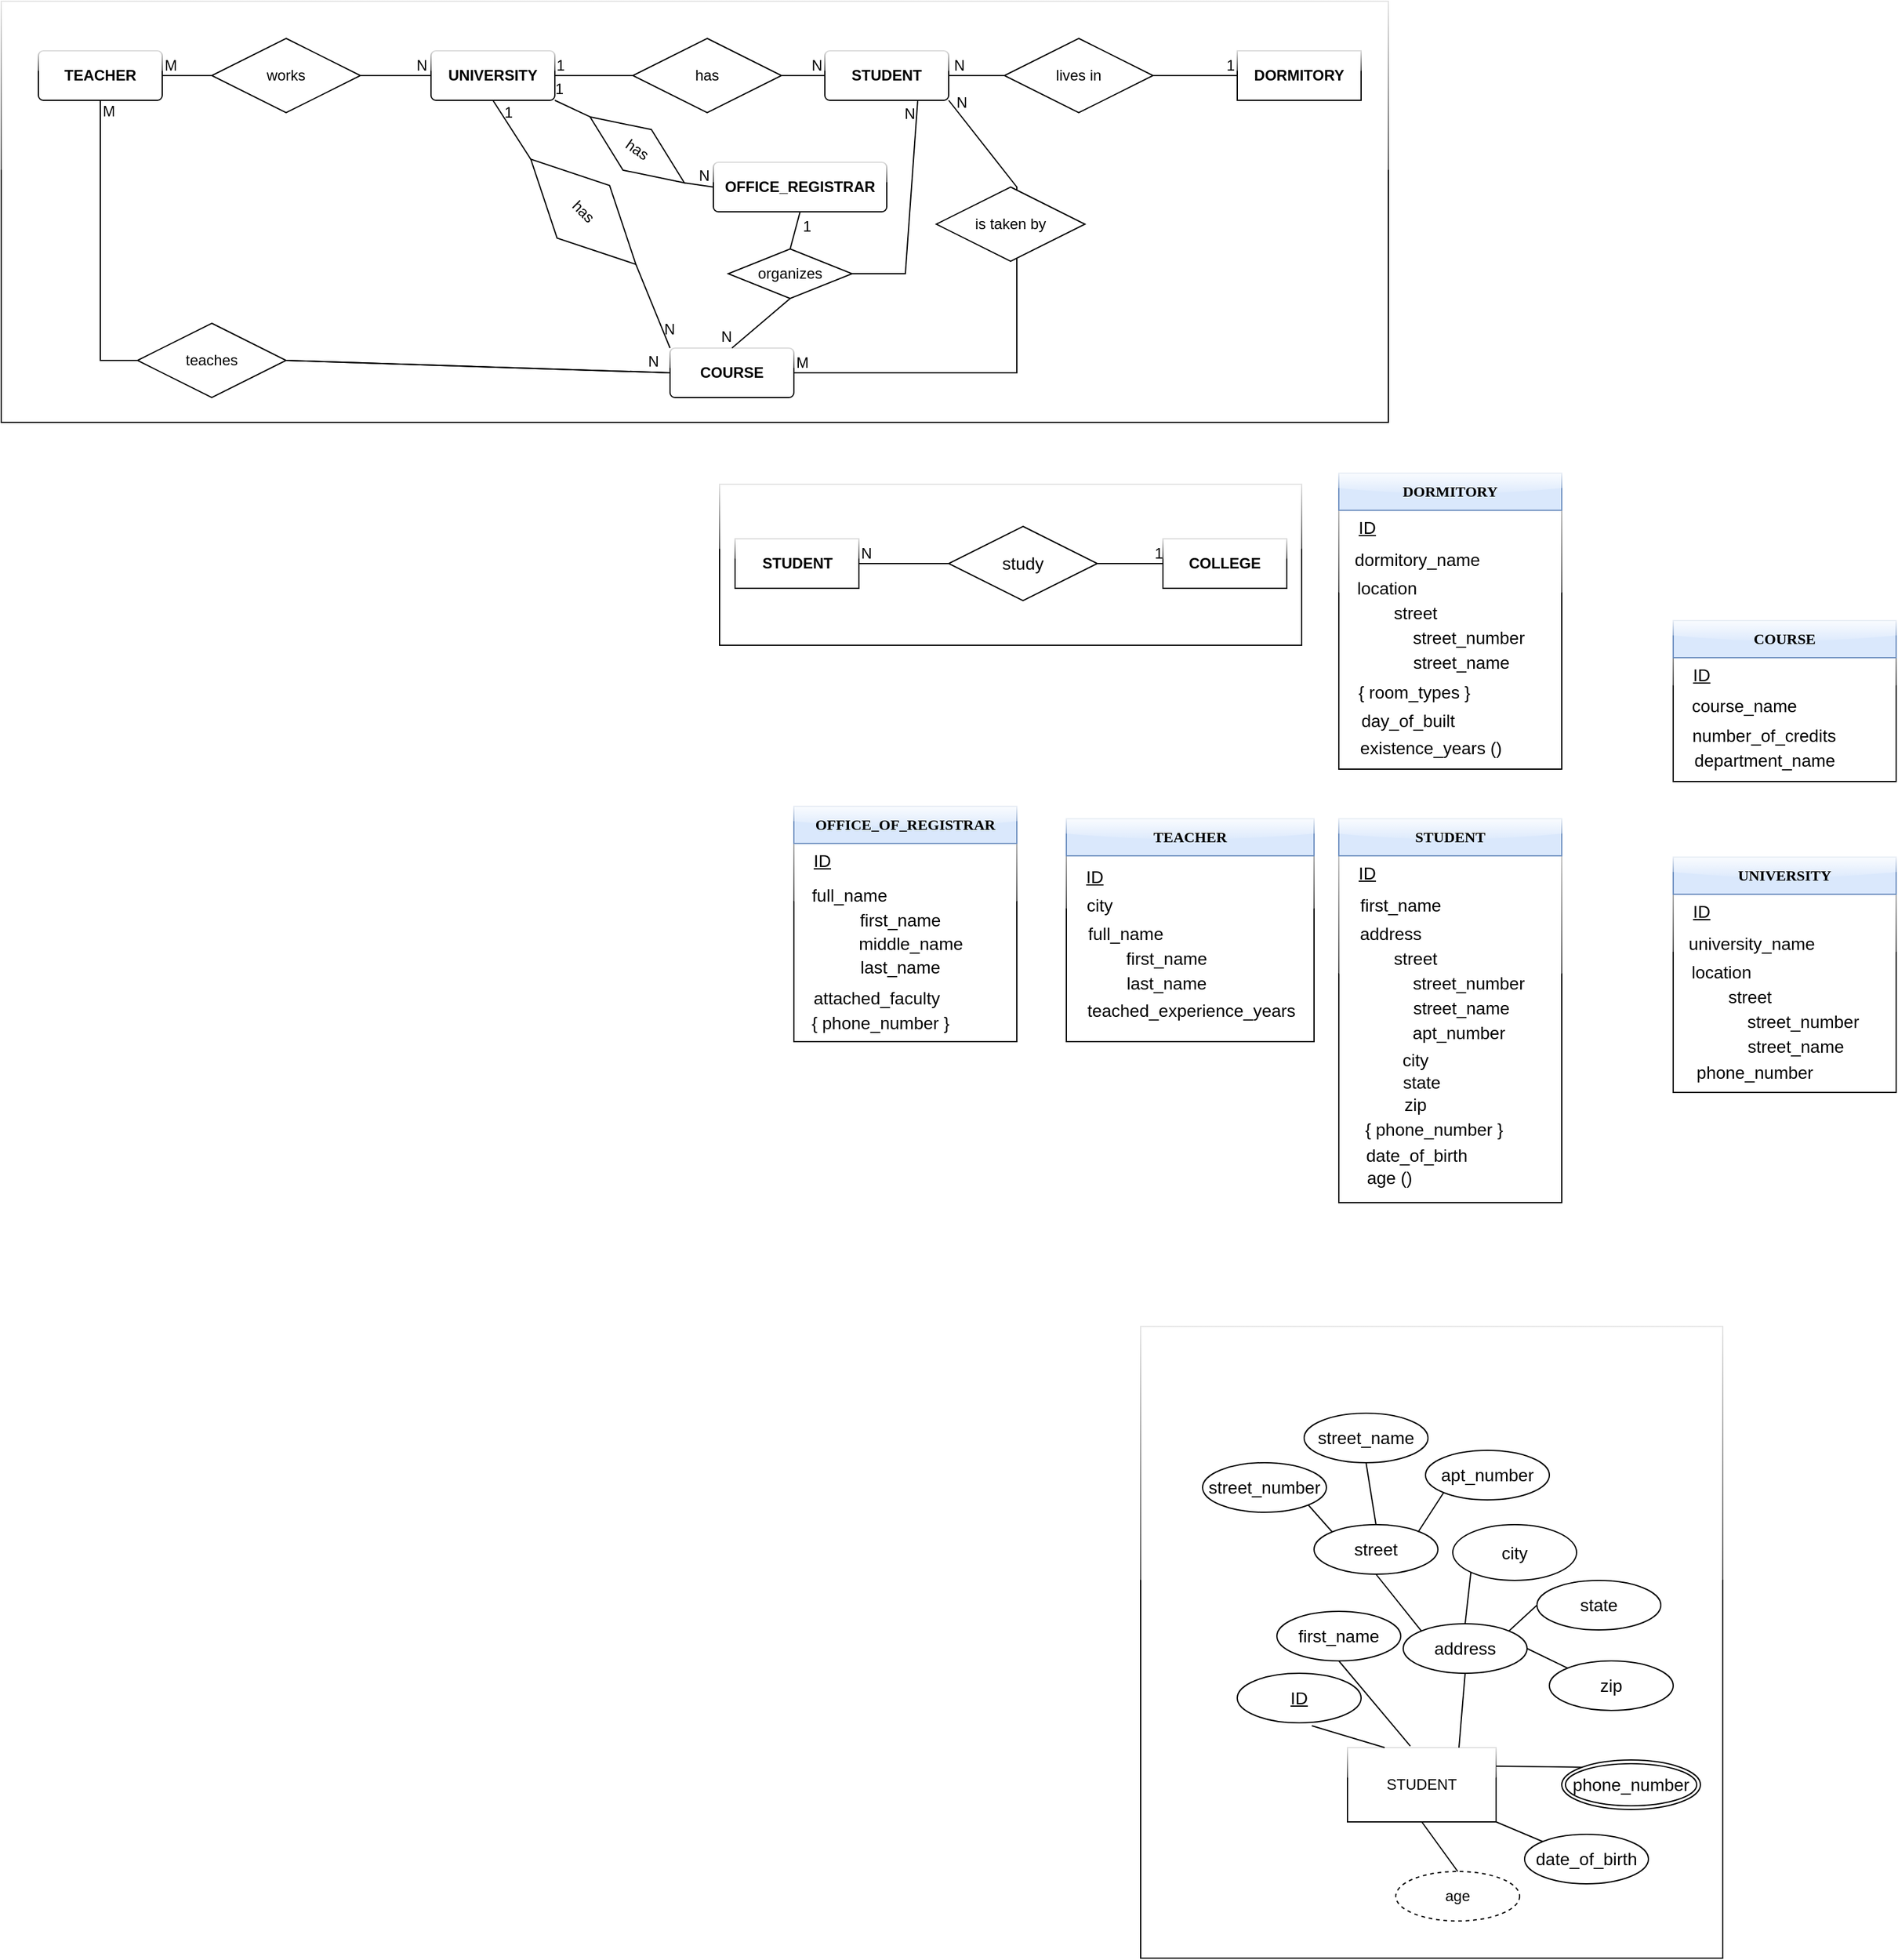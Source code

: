 <mxfile version="15.3.3" type="device"><diagram id="vBbENLyoZq_2QVay0RuI" name="Page-1"><mxGraphModel dx="2013" dy="1748" grid="1" gridSize="10" guides="1" tooltips="1" connect="1" arrows="1" fold="1" page="1" pageScale="1" pageWidth="827" pageHeight="1169" math="0" shadow="0"><root><mxCell id="0"/><mxCell id="1" parent="0"/><mxCell id="LZJ6Rp8G-TRyKnfEfaep-58" value="" style="rounded=0;whiteSpace=wrap;html=1;glass=1;hachureGap=4;pointerEvents=0;" vertex="1" parent="1"><mxGeometry x="160" y="630" width="470" height="510" as="geometry"/></mxCell><mxCell id="LZJ6Rp8G-TRyKnfEfaep-9" value="" style="rounded=0;whiteSpace=wrap;html=1;glass=1;hachureGap=4;pointerEvents=0;" vertex="1" parent="1"><mxGeometry x="320" y="220" width="180" height="310" as="geometry"/></mxCell><mxCell id="LZJ6Rp8G-TRyKnfEfaep-10" value="&lt;b&gt;&lt;font face=&quot;Times New Roman&quot;&gt;STUDENT&lt;/font&gt;&lt;/b&gt;" style="rounded=0;whiteSpace=wrap;html=1;glass=1;hachureGap=4;pointerEvents=0;fillColor=#dae8fc;strokeColor=#6c8ebf;" vertex="1" parent="1"><mxGeometry x="320" y="220" width="180" height="30" as="geometry"/></mxCell><mxCell id="LZJ6Rp8G-TRyKnfEfaep-11" value="&lt;u&gt;&lt;font style=&quot;font-size: 14px&quot;&gt;ID&lt;/font&gt;&lt;/u&gt;" style="text;html=1;strokeColor=none;fillColor=none;align=center;verticalAlign=middle;whiteSpace=wrap;rounded=0;glass=1;hachureGap=4;pointerEvents=0;" vertex="1" parent="1"><mxGeometry x="323" y="254" width="40" height="20" as="geometry"/></mxCell><mxCell id="LZJ6Rp8G-TRyKnfEfaep-13" value="&lt;font style=&quot;font-size: 14px&quot;&gt;first_name&lt;/font&gt;" style="text;html=1;strokeColor=none;fillColor=none;align=center;verticalAlign=middle;whiteSpace=wrap;rounded=0;glass=1;hachureGap=4;pointerEvents=0;" vertex="1" parent="1"><mxGeometry x="340" y="280" width="60" height="20" as="geometry"/></mxCell><mxCell id="LZJ6Rp8G-TRyKnfEfaep-15" value="&lt;font style=&quot;font-size: 14px&quot;&gt;address&lt;/font&gt;" style="text;html=1;strokeColor=none;fillColor=none;align=center;verticalAlign=middle;whiteSpace=wrap;rounded=0;glass=1;hachureGap=4;pointerEvents=0;" vertex="1" parent="1"><mxGeometry x="332" y="303" width="60" height="20" as="geometry"/></mxCell><mxCell id="LZJ6Rp8G-TRyKnfEfaep-16" value="&lt;font style=&quot;font-size: 14px&quot;&gt;street&lt;/font&gt;" style="text;html=1;strokeColor=none;fillColor=none;align=center;verticalAlign=middle;whiteSpace=wrap;rounded=0;glass=1;hachureGap=4;pointerEvents=0;" vertex="1" parent="1"><mxGeometry x="352" y="323" width="60" height="20" as="geometry"/></mxCell><mxCell id="LZJ6Rp8G-TRyKnfEfaep-17" value="&lt;font style=&quot;font-size: 14px&quot;&gt;street_number&lt;/font&gt;" style="text;html=1;strokeColor=none;fillColor=none;align=center;verticalAlign=middle;whiteSpace=wrap;rounded=0;glass=1;hachureGap=4;pointerEvents=0;" vertex="1" parent="1"><mxGeometry x="372" y="343" width="106" height="20" as="geometry"/></mxCell><mxCell id="LZJ6Rp8G-TRyKnfEfaep-18" value="&lt;font style=&quot;font-size: 14px&quot;&gt;street_name&lt;/font&gt;" style="text;html=1;strokeColor=none;fillColor=none;align=center;verticalAlign=middle;whiteSpace=wrap;rounded=0;glass=1;hachureGap=4;pointerEvents=0;" vertex="1" parent="1"><mxGeometry x="366" y="363" width="106" height="20" as="geometry"/></mxCell><mxCell id="LZJ6Rp8G-TRyKnfEfaep-19" value="&lt;font style=&quot;font-size: 14px&quot;&gt;apt_number&lt;/font&gt;" style="text;html=1;strokeColor=none;fillColor=none;align=center;verticalAlign=middle;whiteSpace=wrap;rounded=0;glass=1;hachureGap=4;pointerEvents=0;" vertex="1" parent="1"><mxGeometry x="364" y="383" width="106" height="20" as="geometry"/></mxCell><mxCell id="LZJ6Rp8G-TRyKnfEfaep-21" value="&lt;font style=&quot;font-size: 14px&quot;&gt;city&lt;/font&gt;" style="text;html=1;strokeColor=none;fillColor=none;align=center;verticalAlign=middle;whiteSpace=wrap;rounded=0;glass=1;hachureGap=4;pointerEvents=0;" vertex="1" parent="1"><mxGeometry x="352" y="405" width="60" height="20" as="geometry"/></mxCell><mxCell id="LZJ6Rp8G-TRyKnfEfaep-22" value="&lt;font style=&quot;font-size: 14px&quot;&gt;state&lt;/font&gt;" style="text;html=1;strokeColor=none;fillColor=none;align=center;verticalAlign=middle;whiteSpace=wrap;rounded=0;glass=1;hachureGap=4;pointerEvents=0;" vertex="1" parent="1"><mxGeometry x="357" y="423" width="60" height="20" as="geometry"/></mxCell><mxCell id="LZJ6Rp8G-TRyKnfEfaep-24" value="&lt;font style=&quot;font-size: 14px&quot;&gt;zip&lt;/font&gt;" style="text;html=1;strokeColor=none;fillColor=none;align=center;verticalAlign=middle;whiteSpace=wrap;rounded=0;glass=1;hachureGap=4;pointerEvents=0;" vertex="1" parent="1"><mxGeometry x="352" y="441" width="60" height="20" as="geometry"/></mxCell><mxCell id="LZJ6Rp8G-TRyKnfEfaep-25" value="&lt;font style=&quot;font-size: 14px&quot;&gt;{ phone_number }&lt;/font&gt;" style="text;html=1;strokeColor=none;fillColor=none;align=center;verticalAlign=middle;whiteSpace=wrap;rounded=0;glass=1;hachureGap=4;pointerEvents=0;" vertex="1" parent="1"><mxGeometry x="338" y="461" width="118" height="20" as="geometry"/></mxCell><mxCell id="LZJ6Rp8G-TRyKnfEfaep-26" value="&lt;font style=&quot;font-size: 14px&quot;&gt;date_of_birth&lt;/font&gt;" style="text;html=1;strokeColor=none;fillColor=none;align=center;verticalAlign=middle;whiteSpace=wrap;rounded=0;glass=1;hachureGap=4;pointerEvents=0;" vertex="1" parent="1"><mxGeometry x="324" y="482" width="118" height="20" as="geometry"/></mxCell><mxCell id="LZJ6Rp8G-TRyKnfEfaep-27" value="&lt;font style=&quot;font-size: 14px&quot;&gt;age ()&lt;/font&gt;" style="text;html=1;strokeColor=none;fillColor=none;align=center;verticalAlign=middle;whiteSpace=wrap;rounded=0;glass=1;hachureGap=4;pointerEvents=0;" vertex="1" parent="1"><mxGeometry x="332" y="500" width="58" height="20" as="geometry"/></mxCell><mxCell id="LZJ6Rp8G-TRyKnfEfaep-28" value="STUDENT" style="rounded=0;whiteSpace=wrap;html=1;glass=1;hachureGap=4;pointerEvents=0;" vertex="1" parent="1"><mxGeometry x="327" y="970" width="120" height="60" as="geometry"/></mxCell><mxCell id="LZJ6Rp8G-TRyKnfEfaep-29" value="&lt;font style=&quot;font-size: 14px&quot;&gt;phone_number&lt;/font&gt;" style="ellipse;shape=doubleEllipse;margin=3;whiteSpace=wrap;html=1;align=center;hachureGap=4;pointerEvents=0;glass=1;" vertex="1" parent="1"><mxGeometry x="500" y="980" width="112" height="40" as="geometry"/></mxCell><mxCell id="LZJ6Rp8G-TRyKnfEfaep-30" value="&lt;font style=&quot;font-size: 14px&quot;&gt;&lt;u&gt;ID&lt;/u&gt;&lt;/font&gt;" style="ellipse;whiteSpace=wrap;html=1;align=center;hachureGap=4;pointerEvents=0;glass=1;" vertex="1" parent="1"><mxGeometry x="238" y="910" width="100" height="40" as="geometry"/></mxCell><mxCell id="LZJ6Rp8G-TRyKnfEfaep-31" value="&lt;font style=&quot;font-size: 14px&quot;&gt;street&lt;/font&gt;" style="ellipse;whiteSpace=wrap;html=1;align=center;hachureGap=4;pointerEvents=0;glass=1;" vertex="1" parent="1"><mxGeometry x="300" y="790" width="100" height="40" as="geometry"/></mxCell><mxCell id="LZJ6Rp8G-TRyKnfEfaep-32" value="&lt;font style=&quot;font-size: 14px&quot;&gt;address&lt;/font&gt;" style="ellipse;whiteSpace=wrap;html=1;align=center;hachureGap=4;pointerEvents=0;glass=1;" vertex="1" parent="1"><mxGeometry x="372" y="870" width="100" height="40" as="geometry"/></mxCell><mxCell id="LZJ6Rp8G-TRyKnfEfaep-33" value="&lt;font style=&quot;font-size: 14px&quot;&gt;city&lt;/font&gt;" style="ellipse;whiteSpace=wrap;html=1;align=center;hachureGap=4;pointerEvents=0;glass=1;" vertex="1" parent="1"><mxGeometry x="412" y="790" width="100" height="45" as="geometry"/></mxCell><mxCell id="LZJ6Rp8G-TRyKnfEfaep-34" value="&lt;font style=&quot;font-size: 14px&quot;&gt;state&lt;/font&gt;" style="ellipse;whiteSpace=wrap;html=1;align=center;hachureGap=4;pointerEvents=0;glass=1;" vertex="1" parent="1"><mxGeometry x="480" y="835" width="100" height="40" as="geometry"/></mxCell><mxCell id="LZJ6Rp8G-TRyKnfEfaep-35" value="&lt;font style=&quot;font-size: 14px&quot;&gt;zip&lt;/font&gt;" style="ellipse;whiteSpace=wrap;html=1;align=center;hachureGap=4;pointerEvents=0;glass=1;" vertex="1" parent="1"><mxGeometry x="490" y="900" width="100" height="40" as="geometry"/></mxCell><mxCell id="LZJ6Rp8G-TRyKnfEfaep-36" value="&lt;font style=&quot;font-size: 14px&quot;&gt;first_name&lt;/font&gt;" style="ellipse;whiteSpace=wrap;html=1;align=center;hachureGap=4;pointerEvents=0;glass=1;" vertex="1" parent="1"><mxGeometry x="270" y="860" width="100" height="40" as="geometry"/></mxCell><mxCell id="LZJ6Rp8G-TRyKnfEfaep-37" value="&lt;font style=&quot;font-size: 14px&quot;&gt;street_number&lt;/font&gt;" style="ellipse;whiteSpace=wrap;html=1;align=center;hachureGap=4;pointerEvents=0;glass=1;" vertex="1" parent="1"><mxGeometry x="210" y="740" width="100" height="40" as="geometry"/></mxCell><mxCell id="LZJ6Rp8G-TRyKnfEfaep-38" value="&lt;font style=&quot;font-size: 14px&quot;&gt;apt_number&lt;/font&gt;" style="ellipse;whiteSpace=wrap;html=1;align=center;hachureGap=4;pointerEvents=0;glass=1;" vertex="1" parent="1"><mxGeometry x="390" y="730" width="100" height="40" as="geometry"/></mxCell><mxCell id="LZJ6Rp8G-TRyKnfEfaep-39" value="&lt;font style=&quot;font-size: 14px&quot;&gt;street_name&lt;/font&gt;" style="ellipse;whiteSpace=wrap;html=1;align=center;hachureGap=4;pointerEvents=0;glass=1;" vertex="1" parent="1"><mxGeometry x="292" y="700" width="100" height="40" as="geometry"/></mxCell><mxCell id="LZJ6Rp8G-TRyKnfEfaep-40" value="age" style="ellipse;whiteSpace=wrap;html=1;align=center;dashed=1;hachureGap=4;pointerEvents=0;glass=1;" vertex="1" parent="1"><mxGeometry x="366" y="1070" width="100" height="40" as="geometry"/></mxCell><mxCell id="LZJ6Rp8G-TRyKnfEfaep-41" value="&lt;font style=&quot;font-size: 14px&quot;&gt;date_of_birth&lt;/font&gt;" style="ellipse;whiteSpace=wrap;html=1;align=center;hachureGap=4;pointerEvents=0;glass=1;" vertex="1" parent="1"><mxGeometry x="470" y="1040" width="100" height="40" as="geometry"/></mxCell><mxCell id="LZJ6Rp8G-TRyKnfEfaep-44" value="" style="endArrow=none;html=1;rounded=0;startSize=14;endSize=14;sourcePerimeterSpacing=8;targetPerimeterSpacing=8;exitX=0.423;exitY=-0.02;exitDx=0;exitDy=0;exitPerimeter=0;entryX=0.5;entryY=1;entryDx=0;entryDy=0;" edge="1" parent="1" source="LZJ6Rp8G-TRyKnfEfaep-28" target="LZJ6Rp8G-TRyKnfEfaep-36"><mxGeometry relative="1" as="geometry"><mxPoint x="350" y="800" as="sourcePoint"/><mxPoint x="360" y="920" as="targetPoint"/></mxGeometry></mxCell><mxCell id="LZJ6Rp8G-TRyKnfEfaep-45" value="" style="endArrow=none;html=1;rounded=0;startSize=14;endSize=14;sourcePerimeterSpacing=8;targetPerimeterSpacing=8;exitX=0.602;exitY=1.06;exitDx=0;exitDy=0;exitPerimeter=0;entryX=0.25;entryY=0;entryDx=0;entryDy=0;" edge="1" parent="1" source="LZJ6Rp8G-TRyKnfEfaep-30" target="LZJ6Rp8G-TRyKnfEfaep-28"><mxGeometry relative="1" as="geometry"><mxPoint x="327" y="920" as="sourcePoint"/><mxPoint x="487" y="920" as="targetPoint"/></mxGeometry></mxCell><mxCell id="LZJ6Rp8G-TRyKnfEfaep-46" value="" style="endArrow=none;html=1;rounded=0;startSize=14;endSize=14;sourcePerimeterSpacing=8;targetPerimeterSpacing=8;exitX=0.75;exitY=0;exitDx=0;exitDy=0;entryX=0.5;entryY=1;entryDx=0;entryDy=0;" edge="1" parent="1" source="LZJ6Rp8G-TRyKnfEfaep-28" target="LZJ6Rp8G-TRyKnfEfaep-32"><mxGeometry relative="1" as="geometry"><mxPoint x="387.76" y="978.8" as="sourcePoint"/><mxPoint x="435" y="910" as="targetPoint"/></mxGeometry></mxCell><mxCell id="LZJ6Rp8G-TRyKnfEfaep-47" value="" style="endArrow=none;html=1;rounded=0;startSize=14;endSize=14;sourcePerimeterSpacing=8;targetPerimeterSpacing=8;exitX=0;exitY=0;exitDx=0;exitDy=0;entryX=0.5;entryY=1;entryDx=0;entryDy=0;" edge="1" parent="1" source="LZJ6Rp8G-TRyKnfEfaep-32" target="LZJ6Rp8G-TRyKnfEfaep-31"><mxGeometry relative="1" as="geometry"><mxPoint x="427" y="980" as="sourcePoint"/><mxPoint x="432" y="920" as="targetPoint"/></mxGeometry></mxCell><mxCell id="LZJ6Rp8G-TRyKnfEfaep-48" value="" style="endArrow=none;html=1;rounded=0;startSize=14;endSize=14;sourcePerimeterSpacing=8;targetPerimeterSpacing=8;exitX=0.5;exitY=0;exitDx=0;exitDy=0;entryX=0;entryY=1;entryDx=0;entryDy=0;" edge="1" parent="1" source="LZJ6Rp8G-TRyKnfEfaep-32" target="LZJ6Rp8G-TRyKnfEfaep-33"><mxGeometry relative="1" as="geometry"><mxPoint x="396.645" y="885.858" as="sourcePoint"/><mxPoint x="360" y="840" as="targetPoint"/></mxGeometry></mxCell><mxCell id="LZJ6Rp8G-TRyKnfEfaep-49" value="" style="endArrow=none;html=1;rounded=0;startSize=14;endSize=14;sourcePerimeterSpacing=8;targetPerimeterSpacing=8;exitX=1;exitY=0;exitDx=0;exitDy=0;entryX=0;entryY=0.5;entryDx=0;entryDy=0;" edge="1" parent="1" source="LZJ6Rp8G-TRyKnfEfaep-32" target="LZJ6Rp8G-TRyKnfEfaep-34"><mxGeometry relative="1" as="geometry"><mxPoint x="406.645" y="895.858" as="sourcePoint"/><mxPoint x="370" y="850" as="targetPoint"/></mxGeometry></mxCell><mxCell id="LZJ6Rp8G-TRyKnfEfaep-50" value="" style="endArrow=none;html=1;rounded=0;startSize=14;endSize=14;sourcePerimeterSpacing=8;targetPerimeterSpacing=8;exitX=0;exitY=0;exitDx=0;exitDy=0;entryX=1;entryY=0.5;entryDx=0;entryDy=0;" edge="1" parent="1" source="LZJ6Rp8G-TRyKnfEfaep-35" target="LZJ6Rp8G-TRyKnfEfaep-32"><mxGeometry relative="1" as="geometry"><mxPoint x="416.645" y="905.858" as="sourcePoint"/><mxPoint x="380" y="860" as="targetPoint"/></mxGeometry></mxCell><mxCell id="LZJ6Rp8G-TRyKnfEfaep-51" value="" style="endArrow=none;html=1;rounded=0;startSize=14;endSize=14;sourcePerimeterSpacing=8;targetPerimeterSpacing=8;entryX=0;entryY=1;entryDx=0;entryDy=0;" edge="1" parent="1" target="LZJ6Rp8G-TRyKnfEfaep-38"><mxGeometry relative="1" as="geometry"><mxPoint x="384" y="796" as="sourcePoint"/><mxPoint x="390" y="870" as="targetPoint"/></mxGeometry></mxCell><mxCell id="LZJ6Rp8G-TRyKnfEfaep-52" value="" style="endArrow=none;html=1;rounded=0;startSize=14;endSize=14;sourcePerimeterSpacing=8;targetPerimeterSpacing=8;exitX=0.5;exitY=0;exitDx=0;exitDy=0;entryX=0.5;entryY=1;entryDx=0;entryDy=0;" edge="1" parent="1" source="LZJ6Rp8G-TRyKnfEfaep-31" target="LZJ6Rp8G-TRyKnfEfaep-39"><mxGeometry relative="1" as="geometry"><mxPoint x="436.645" y="925.858" as="sourcePoint"/><mxPoint x="400" y="880" as="targetPoint"/></mxGeometry></mxCell><mxCell id="LZJ6Rp8G-TRyKnfEfaep-53" value="" style="endArrow=none;html=1;rounded=0;startSize=14;endSize=14;sourcePerimeterSpacing=8;targetPerimeterSpacing=8;exitX=0;exitY=0;exitDx=0;exitDy=0;entryX=1;entryY=1;entryDx=0;entryDy=0;" edge="1" parent="1" source="LZJ6Rp8G-TRyKnfEfaep-31" target="LZJ6Rp8G-TRyKnfEfaep-37"><mxGeometry relative="1" as="geometry"><mxPoint x="446.645" y="935.858" as="sourcePoint"/><mxPoint x="410" y="890" as="targetPoint"/></mxGeometry></mxCell><mxCell id="LZJ6Rp8G-TRyKnfEfaep-54" value="" style="endArrow=none;html=1;rounded=0;startSize=14;endSize=14;sourcePerimeterSpacing=8;targetPerimeterSpacing=8;exitX=0.5;exitY=0;exitDx=0;exitDy=0;entryX=0.5;entryY=1;entryDx=0;entryDy=0;" edge="1" parent="1" source="LZJ6Rp8G-TRyKnfEfaep-40" target="LZJ6Rp8G-TRyKnfEfaep-28"><mxGeometry relative="1" as="geometry"><mxPoint x="456.645" y="945.858" as="sourcePoint"/><mxPoint x="420" y="900" as="targetPoint"/></mxGeometry></mxCell><mxCell id="LZJ6Rp8G-TRyKnfEfaep-55" value="" style="endArrow=none;html=1;rounded=0;startSize=14;endSize=14;sourcePerimeterSpacing=8;targetPerimeterSpacing=8;exitX=0;exitY=0;exitDx=0;exitDy=0;entryX=1;entryY=1;entryDx=0;entryDy=0;" edge="1" parent="1" source="LZJ6Rp8G-TRyKnfEfaep-41" target="LZJ6Rp8G-TRyKnfEfaep-28"><mxGeometry relative="1" as="geometry"><mxPoint x="466.645" y="955.858" as="sourcePoint"/><mxPoint x="430" y="910" as="targetPoint"/></mxGeometry></mxCell><mxCell id="LZJ6Rp8G-TRyKnfEfaep-56" value="" style="endArrow=none;html=1;rounded=0;startSize=14;endSize=14;sourcePerimeterSpacing=8;targetPerimeterSpacing=8;exitX=0;exitY=0;exitDx=0;exitDy=0;entryX=1;entryY=0.25;entryDx=0;entryDy=0;" edge="1" parent="1" source="LZJ6Rp8G-TRyKnfEfaep-29" target="LZJ6Rp8G-TRyKnfEfaep-28"><mxGeometry relative="1" as="geometry"><mxPoint x="476.645" y="965.858" as="sourcePoint"/><mxPoint x="440" y="920" as="targetPoint"/></mxGeometry></mxCell><mxCell id="LZJ6Rp8G-TRyKnfEfaep-60" value="&lt;b&gt;&lt;font face=&quot;Times New Roman&quot;&gt;UNIVERSITY&lt;/font&gt;&lt;/b&gt;" style="rounded=0;whiteSpace=wrap;html=1;glass=1;hachureGap=4;pointerEvents=0;fillColor=#dae8fc;strokeColor=#6c8ebf;" vertex="1" parent="1"><mxGeometry x="590" y="251" width="180" height="30" as="geometry"/></mxCell><mxCell id="LZJ6Rp8G-TRyKnfEfaep-61" value="&lt;u&gt;&lt;font style=&quot;font-size: 14px&quot;&gt;ID&lt;/font&gt;&lt;/u&gt;" style="text;html=1;strokeColor=none;fillColor=none;align=center;verticalAlign=middle;whiteSpace=wrap;rounded=0;glass=1;hachureGap=4;pointerEvents=0;" vertex="1" parent="1"><mxGeometry x="593" y="285" width="40" height="20" as="geometry"/></mxCell><mxCell id="LZJ6Rp8G-TRyKnfEfaep-62" value="&lt;font style=&quot;font-size: 14px&quot;&gt;university_name&lt;/font&gt;" style="text;html=1;strokeColor=none;fillColor=none;align=center;verticalAlign=middle;whiteSpace=wrap;rounded=0;glass=1;hachureGap=4;pointerEvents=0;" vertex="1" parent="1"><mxGeometry x="600" y="311" width="107" height="20" as="geometry"/></mxCell><mxCell id="LZJ6Rp8G-TRyKnfEfaep-63" value="&lt;font style=&quot;font-size: 14px&quot;&gt;location&lt;/font&gt;" style="text;html=1;strokeColor=none;fillColor=none;align=center;verticalAlign=middle;whiteSpace=wrap;rounded=0;glass=1;hachureGap=4;pointerEvents=0;" vertex="1" parent="1"><mxGeometry x="599" y="334" width="60" height="20" as="geometry"/></mxCell><mxCell id="LZJ6Rp8G-TRyKnfEfaep-64" value="&lt;font style=&quot;font-size: 14px&quot;&gt;street&lt;/font&gt;" style="text;html=1;strokeColor=none;fillColor=none;align=center;verticalAlign=middle;whiteSpace=wrap;rounded=0;glass=1;hachureGap=4;pointerEvents=0;" vertex="1" parent="1"><mxGeometry x="622" y="354" width="60" height="20" as="geometry"/></mxCell><mxCell id="LZJ6Rp8G-TRyKnfEfaep-65" value="&lt;font style=&quot;font-size: 14px&quot;&gt;street_number&lt;/font&gt;" style="text;html=1;strokeColor=none;fillColor=none;align=center;verticalAlign=middle;whiteSpace=wrap;rounded=0;glass=1;hachureGap=4;pointerEvents=0;" vertex="1" parent="1"><mxGeometry x="642" y="374" width="106" height="20" as="geometry"/></mxCell><mxCell id="LZJ6Rp8G-TRyKnfEfaep-66" value="&lt;font style=&quot;font-size: 14px&quot;&gt;street_name&lt;/font&gt;" style="text;html=1;strokeColor=none;fillColor=none;align=center;verticalAlign=middle;whiteSpace=wrap;rounded=0;glass=1;hachureGap=4;pointerEvents=0;" vertex="1" parent="1"><mxGeometry x="636" y="394" width="106" height="20" as="geometry"/></mxCell><mxCell id="LZJ6Rp8G-TRyKnfEfaep-67" value="&lt;font style=&quot;font-size: 14px&quot;&gt;apt_number&lt;/font&gt;" style="text;html=1;strokeColor=none;fillColor=none;align=center;verticalAlign=middle;whiteSpace=wrap;rounded=0;glass=1;hachureGap=4;pointerEvents=0;" vertex="1" parent="1"><mxGeometry x="634" y="414" width="106" height="20" as="geometry"/></mxCell><mxCell id="LZJ6Rp8G-TRyKnfEfaep-75" value="" style="rounded=0;whiteSpace=wrap;html=1;glass=1;hachureGap=4;pointerEvents=0;" vertex="1" parent="1"><mxGeometry x="590" y="60" width="180" height="130" as="geometry"/></mxCell><mxCell id="LZJ6Rp8G-TRyKnfEfaep-76" value="&lt;font face=&quot;Times New Roman&quot;&gt;&lt;b&gt;COURSE&lt;/b&gt;&lt;/font&gt;" style="rounded=0;whiteSpace=wrap;html=1;glass=1;hachureGap=4;pointerEvents=0;fillColor=#dae8fc;strokeColor=#6c8ebf;" vertex="1" parent="1"><mxGeometry x="590" y="60" width="180" height="30" as="geometry"/></mxCell><mxCell id="LZJ6Rp8G-TRyKnfEfaep-77" value="&lt;u&gt;&lt;font style=&quot;font-size: 14px&quot;&gt;ID&lt;/font&gt;&lt;/u&gt;" style="text;html=1;strokeColor=none;fillColor=none;align=center;verticalAlign=middle;whiteSpace=wrap;rounded=0;glass=1;hachureGap=4;pointerEvents=0;" vertex="1" parent="1"><mxGeometry x="593" y="94" width="40" height="20" as="geometry"/></mxCell><mxCell id="LZJ6Rp8G-TRyKnfEfaep-78" value="&lt;font style=&quot;font-size: 14px&quot;&gt;course_name&lt;/font&gt;" style="text;html=1;strokeColor=none;fillColor=none;align=center;verticalAlign=middle;whiteSpace=wrap;rounded=0;glass=1;hachureGap=4;pointerEvents=0;" vertex="1" parent="1"><mxGeometry x="594" y="119" width="107" height="20" as="geometry"/></mxCell><mxCell id="LZJ6Rp8G-TRyKnfEfaep-79" value="&lt;font style=&quot;font-size: 14px&quot;&gt;number_of_credits&lt;/font&gt;" style="text;html=1;strokeColor=none;fillColor=none;align=center;verticalAlign=middle;whiteSpace=wrap;rounded=0;glass=1;hachureGap=4;pointerEvents=0;" vertex="1" parent="1"><mxGeometry x="593" y="143" width="141" height="20" as="geometry"/></mxCell><mxCell id="LZJ6Rp8G-TRyKnfEfaep-80" value="&lt;font style=&quot;font-size: 14px&quot;&gt;department_name&lt;/font&gt;" style="text;html=1;strokeColor=none;fillColor=none;align=center;verticalAlign=middle;whiteSpace=wrap;rounded=0;glass=1;hachureGap=4;pointerEvents=0;" vertex="1" parent="1"><mxGeometry x="604.5" y="163" width="118" height="20" as="geometry"/></mxCell><mxCell id="LZJ6Rp8G-TRyKnfEfaep-85" value="" style="rounded=0;whiteSpace=wrap;html=1;glass=1;hachureGap=4;pointerEvents=0;" vertex="1" parent="1"><mxGeometry x="590" y="251" width="180" height="190" as="geometry"/></mxCell><mxCell id="LZJ6Rp8G-TRyKnfEfaep-86" value="&lt;b&gt;&lt;font face=&quot;Times New Roman&quot;&gt;UNIVERSITY&lt;/font&gt;&lt;/b&gt;" style="rounded=0;whiteSpace=wrap;html=1;glass=1;hachureGap=4;pointerEvents=0;fillColor=#dae8fc;strokeColor=#6c8ebf;" vertex="1" parent="1"><mxGeometry x="590" y="251" width="180" height="30" as="geometry"/></mxCell><mxCell id="LZJ6Rp8G-TRyKnfEfaep-87" value="&lt;u&gt;&lt;font style=&quot;font-size: 14px&quot;&gt;ID&lt;/font&gt;&lt;/u&gt;" style="text;html=1;strokeColor=none;fillColor=none;align=center;verticalAlign=middle;whiteSpace=wrap;rounded=0;glass=1;hachureGap=4;pointerEvents=0;" vertex="1" parent="1"><mxGeometry x="593" y="285" width="40" height="20" as="geometry"/></mxCell><mxCell id="LZJ6Rp8G-TRyKnfEfaep-88" value="&lt;font style=&quot;font-size: 14px&quot;&gt;university_name&lt;/font&gt;" style="text;html=1;strokeColor=none;fillColor=none;align=center;verticalAlign=middle;whiteSpace=wrap;rounded=0;glass=1;hachureGap=4;pointerEvents=0;" vertex="1" parent="1"><mxGeometry x="600" y="311" width="107" height="20" as="geometry"/></mxCell><mxCell id="LZJ6Rp8G-TRyKnfEfaep-89" value="&lt;font style=&quot;font-size: 14px&quot;&gt;location&lt;/font&gt;" style="text;html=1;strokeColor=none;fillColor=none;align=center;verticalAlign=middle;whiteSpace=wrap;rounded=0;glass=1;hachureGap=4;pointerEvents=0;" vertex="1" parent="1"><mxGeometry x="599" y="334" width="60" height="20" as="geometry"/></mxCell><mxCell id="LZJ6Rp8G-TRyKnfEfaep-90" value="&lt;font style=&quot;font-size: 14px&quot;&gt;street&lt;/font&gt;" style="text;html=1;strokeColor=none;fillColor=none;align=center;verticalAlign=middle;whiteSpace=wrap;rounded=0;glass=1;hachureGap=4;pointerEvents=0;" vertex="1" parent="1"><mxGeometry x="622" y="354" width="60" height="20" as="geometry"/></mxCell><mxCell id="LZJ6Rp8G-TRyKnfEfaep-91" value="&lt;font style=&quot;font-size: 14px&quot;&gt;street_number&lt;/font&gt;" style="text;html=1;strokeColor=none;fillColor=none;align=center;verticalAlign=middle;whiteSpace=wrap;rounded=0;glass=1;hachureGap=4;pointerEvents=0;" vertex="1" parent="1"><mxGeometry x="642" y="374" width="106" height="20" as="geometry"/></mxCell><mxCell id="LZJ6Rp8G-TRyKnfEfaep-92" value="&lt;font style=&quot;font-size: 14px&quot;&gt;street_name&lt;/font&gt;" style="text;html=1;strokeColor=none;fillColor=none;align=center;verticalAlign=middle;whiteSpace=wrap;rounded=0;glass=1;hachureGap=4;pointerEvents=0;" vertex="1" parent="1"><mxGeometry x="636" y="394" width="106" height="20" as="geometry"/></mxCell><mxCell id="LZJ6Rp8G-TRyKnfEfaep-94" value="&lt;font style=&quot;font-size: 14px&quot;&gt;phone_number&lt;/font&gt;" style="text;html=1;strokeColor=none;fillColor=none;align=center;verticalAlign=middle;whiteSpace=wrap;rounded=0;glass=1;hachureGap=4;pointerEvents=0;" vertex="1" parent="1"><mxGeometry x="597" y="415" width="118" height="20" as="geometry"/></mxCell><mxCell id="LZJ6Rp8G-TRyKnfEfaep-95" value="" style="rounded=0;whiteSpace=wrap;html=1;glass=1;hachureGap=4;pointerEvents=0;" vertex="1" parent="1"><mxGeometry x="320" y="-59" width="180" height="230" as="geometry"/></mxCell><mxCell id="LZJ6Rp8G-TRyKnfEfaep-96" value="&lt;b&gt;&lt;font face=&quot;Times New Roman&quot;&gt;UNIVERSITY&lt;/font&gt;&lt;/b&gt;" style="rounded=0;whiteSpace=wrap;html=1;glass=1;hachureGap=4;pointerEvents=0;fillColor=#dae8fc;strokeColor=#6c8ebf;" vertex="1" parent="1"><mxGeometry x="320" y="-59" width="180" height="30" as="geometry"/></mxCell><mxCell id="LZJ6Rp8G-TRyKnfEfaep-97" value="&lt;u&gt;&lt;font style=&quot;font-size: 14px&quot;&gt;ID&lt;/font&gt;&lt;/u&gt;" style="text;html=1;strokeColor=none;fillColor=none;align=center;verticalAlign=middle;whiteSpace=wrap;rounded=0;glass=1;hachureGap=4;pointerEvents=0;" vertex="1" parent="1"><mxGeometry x="323" y="-25" width="40" height="20" as="geometry"/></mxCell><mxCell id="LZJ6Rp8G-TRyKnfEfaep-98" value="&lt;font style=&quot;font-size: 14px&quot;&gt;university_name&lt;/font&gt;" style="text;html=1;strokeColor=none;fillColor=none;align=center;verticalAlign=middle;whiteSpace=wrap;rounded=0;glass=1;hachureGap=4;pointerEvents=0;" vertex="1" parent="1"><mxGeometry x="330" y="1" width="107" height="20" as="geometry"/></mxCell><mxCell id="LZJ6Rp8G-TRyKnfEfaep-99" value="&lt;font style=&quot;font-size: 14px&quot;&gt;location&lt;/font&gt;" style="text;html=1;strokeColor=none;fillColor=none;align=center;verticalAlign=middle;whiteSpace=wrap;rounded=0;glass=1;hachureGap=4;pointerEvents=0;" vertex="1" parent="1"><mxGeometry x="329" y="24" width="60" height="20" as="geometry"/></mxCell><mxCell id="LZJ6Rp8G-TRyKnfEfaep-100" value="&lt;font style=&quot;font-size: 14px&quot;&gt;street&lt;/font&gt;" style="text;html=1;strokeColor=none;fillColor=none;align=center;verticalAlign=middle;whiteSpace=wrap;rounded=0;glass=1;hachureGap=4;pointerEvents=0;" vertex="1" parent="1"><mxGeometry x="352" y="44" width="60" height="20" as="geometry"/></mxCell><mxCell id="LZJ6Rp8G-TRyKnfEfaep-101" value="&lt;font style=&quot;font-size: 14px&quot;&gt;street_number&lt;/font&gt;" style="text;html=1;strokeColor=none;fillColor=none;align=center;verticalAlign=middle;whiteSpace=wrap;rounded=0;glass=1;hachureGap=4;pointerEvents=0;" vertex="1" parent="1"><mxGeometry x="372" y="64" width="106" height="20" as="geometry"/></mxCell><mxCell id="LZJ6Rp8G-TRyKnfEfaep-102" value="&lt;font style=&quot;font-size: 14px&quot;&gt;street_name&lt;/font&gt;" style="text;html=1;strokeColor=none;fillColor=none;align=center;verticalAlign=middle;whiteSpace=wrap;rounded=0;glass=1;hachureGap=4;pointerEvents=0;" vertex="1" parent="1"><mxGeometry x="366" y="84" width="106" height="20" as="geometry"/></mxCell><mxCell id="LZJ6Rp8G-TRyKnfEfaep-103" value="&lt;font style=&quot;font-size: 14px&quot;&gt;apt_number&lt;/font&gt;" style="text;html=1;strokeColor=none;fillColor=none;align=center;verticalAlign=middle;whiteSpace=wrap;rounded=0;glass=1;hachureGap=4;pointerEvents=0;" vertex="1" parent="1"><mxGeometry x="364" y="104" width="106" height="20" as="geometry"/></mxCell><mxCell id="LZJ6Rp8G-TRyKnfEfaep-104" value="&lt;font style=&quot;font-size: 14px&quot;&gt;phone_number&lt;/font&gt;" style="text;html=1;strokeColor=none;fillColor=none;align=center;verticalAlign=middle;whiteSpace=wrap;rounded=0;glass=1;hachureGap=4;pointerEvents=0;" vertex="1" parent="1"><mxGeometry x="327" y="131" width="118" height="20" as="geometry"/></mxCell><mxCell id="LZJ6Rp8G-TRyKnfEfaep-105" value="" style="rounded=0;whiteSpace=wrap;html=1;glass=1;hachureGap=4;pointerEvents=0;" vertex="1" parent="1"><mxGeometry x="320" y="-59" width="180" height="239" as="geometry"/></mxCell><mxCell id="LZJ6Rp8G-TRyKnfEfaep-106" value="&lt;b&gt;&lt;font face=&quot;Times New Roman&quot;&gt;DORMITORY&lt;/font&gt;&lt;/b&gt;" style="rounded=0;whiteSpace=wrap;html=1;glass=1;hachureGap=4;pointerEvents=0;fillColor=#dae8fc;strokeColor=#6c8ebf;" vertex="1" parent="1"><mxGeometry x="320" y="-59" width="180" height="30" as="geometry"/></mxCell><mxCell id="LZJ6Rp8G-TRyKnfEfaep-107" value="&lt;u&gt;&lt;font style=&quot;font-size: 14px&quot;&gt;ID&lt;/font&gt;&lt;/u&gt;" style="text;html=1;strokeColor=none;fillColor=none;align=center;verticalAlign=middle;whiteSpace=wrap;rounded=0;glass=1;hachureGap=4;pointerEvents=0;" vertex="1" parent="1"><mxGeometry x="323" y="-25" width="40" height="20" as="geometry"/></mxCell><mxCell id="LZJ6Rp8G-TRyKnfEfaep-108" value="&lt;font style=&quot;font-size: 14px&quot;&gt;dormitory_name&lt;/font&gt;" style="text;html=1;strokeColor=none;fillColor=none;align=center;verticalAlign=middle;whiteSpace=wrap;rounded=0;glass=1;hachureGap=4;pointerEvents=0;" vertex="1" parent="1"><mxGeometry x="330" y="1" width="107" height="20" as="geometry"/></mxCell><mxCell id="LZJ6Rp8G-TRyKnfEfaep-109" value="&lt;font style=&quot;font-size: 14px&quot;&gt;location&lt;/font&gt;" style="text;html=1;strokeColor=none;fillColor=none;align=center;verticalAlign=middle;whiteSpace=wrap;rounded=0;glass=1;hachureGap=4;pointerEvents=0;" vertex="1" parent="1"><mxGeometry x="329" y="24" width="60" height="20" as="geometry"/></mxCell><mxCell id="LZJ6Rp8G-TRyKnfEfaep-110" value="&lt;font style=&quot;font-size: 14px&quot;&gt;street&lt;/font&gt;" style="text;html=1;strokeColor=none;fillColor=none;align=center;verticalAlign=middle;whiteSpace=wrap;rounded=0;glass=1;hachureGap=4;pointerEvents=0;" vertex="1" parent="1"><mxGeometry x="352" y="44" width="60" height="20" as="geometry"/></mxCell><mxCell id="LZJ6Rp8G-TRyKnfEfaep-111" value="&lt;font style=&quot;font-size: 14px&quot;&gt;street_number&lt;/font&gt;" style="text;html=1;strokeColor=none;fillColor=none;align=center;verticalAlign=middle;whiteSpace=wrap;rounded=0;glass=1;hachureGap=4;pointerEvents=0;" vertex="1" parent="1"><mxGeometry x="372" y="64" width="106" height="20" as="geometry"/></mxCell><mxCell id="LZJ6Rp8G-TRyKnfEfaep-112" value="&lt;font style=&quot;font-size: 14px&quot;&gt;street_name&lt;/font&gt;" style="text;html=1;strokeColor=none;fillColor=none;align=center;verticalAlign=middle;whiteSpace=wrap;rounded=0;glass=1;hachureGap=4;pointerEvents=0;" vertex="1" parent="1"><mxGeometry x="366" y="84" width="106" height="20" as="geometry"/></mxCell><mxCell id="LZJ6Rp8G-TRyKnfEfaep-114" value="&lt;font style=&quot;font-size: 14px&quot;&gt;{ room_types }&lt;/font&gt;" style="text;html=1;strokeColor=none;fillColor=none;align=center;verticalAlign=middle;whiteSpace=wrap;rounded=0;glass=1;hachureGap=4;pointerEvents=0;" vertex="1" parent="1"><mxGeometry x="322" y="108" width="118" height="20" as="geometry"/></mxCell><mxCell id="LZJ6Rp8G-TRyKnfEfaep-115" value="&lt;span style=&quot;font-size: 14px&quot;&gt;day_of_built&lt;br&gt;&lt;/span&gt;" style="text;html=1;strokeColor=none;fillColor=none;align=center;verticalAlign=middle;whiteSpace=wrap;rounded=0;glass=1;hachureGap=4;pointerEvents=0;" vertex="1" parent="1"><mxGeometry x="317" y="131" width="118" height="20" as="geometry"/></mxCell><mxCell id="LZJ6Rp8G-TRyKnfEfaep-116" value="&lt;span style=&quot;font-size: 14px&quot;&gt;existence_years ()&lt;br&gt;&lt;/span&gt;" style="text;html=1;strokeColor=none;fillColor=none;align=center;verticalAlign=middle;whiteSpace=wrap;rounded=0;glass=1;hachureGap=4;pointerEvents=0;" vertex="1" parent="1"><mxGeometry x="329" y="153" width="131" height="20" as="geometry"/></mxCell><mxCell id="LZJ6Rp8G-TRyKnfEfaep-117" value="" style="rounded=0;whiteSpace=wrap;html=1;glass=1;hachureGap=4;pointerEvents=0;" vertex="1" parent="1"><mxGeometry x="100" y="220" width="200" height="180" as="geometry"/></mxCell><mxCell id="LZJ6Rp8G-TRyKnfEfaep-118" value="&lt;b&gt;&lt;font face=&quot;Times New Roman&quot;&gt;TEACHER&lt;/font&gt;&lt;/b&gt;" style="rounded=0;whiteSpace=wrap;html=1;glass=1;hachureGap=4;pointerEvents=0;fillColor=#dae8fc;strokeColor=#6c8ebf;" vertex="1" parent="1"><mxGeometry x="100" y="220" width="200" height="30" as="geometry"/></mxCell><mxCell id="LZJ6Rp8G-TRyKnfEfaep-119" value="&lt;u&gt;&lt;font style=&quot;font-size: 14px&quot;&gt;ID&lt;/font&gt;&lt;/u&gt;" style="text;html=1;strokeColor=none;fillColor=none;align=center;verticalAlign=middle;whiteSpace=wrap;rounded=0;glass=1;hachureGap=4;pointerEvents=0;" vertex="1" parent="1"><mxGeometry x="103" y="260" width="40" height="14" as="geometry"/></mxCell><mxCell id="LZJ6Rp8G-TRyKnfEfaep-121" value="&lt;font style=&quot;font-size: 14px&quot;&gt;full_name&lt;/font&gt;" style="text;html=1;strokeColor=none;fillColor=none;align=center;verticalAlign=middle;whiteSpace=wrap;rounded=0;glass=1;hachureGap=4;pointerEvents=0;" vertex="1" parent="1"><mxGeometry x="118" y="303" width="60" height="20" as="geometry"/></mxCell><mxCell id="LZJ6Rp8G-TRyKnfEfaep-122" value="&lt;font style=&quot;font-size: 14px&quot;&gt;first_name&lt;/font&gt;" style="text;html=1;strokeColor=none;fillColor=none;align=center;verticalAlign=middle;whiteSpace=wrap;rounded=0;glass=1;hachureGap=4;pointerEvents=0;" vertex="1" parent="1"><mxGeometry x="151" y="323" width="60" height="20" as="geometry"/></mxCell><mxCell id="LZJ6Rp8G-TRyKnfEfaep-126" value="&lt;font style=&quot;font-size: 14px&quot;&gt;last_name&lt;/font&gt;" style="text;html=1;strokeColor=none;fillColor=none;align=center;verticalAlign=middle;whiteSpace=wrap;rounded=0;glass=1;hachureGap=4;pointerEvents=0;" vertex="1" parent="1"><mxGeometry x="151" y="343" width="60" height="20" as="geometry"/></mxCell><mxCell id="LZJ6Rp8G-TRyKnfEfaep-129" value="&lt;font style=&quot;font-size: 14px&quot;&gt;teached_experience_years&lt;/font&gt;" style="text;html=1;strokeColor=none;fillColor=none;align=center;verticalAlign=middle;whiteSpace=wrap;rounded=0;glass=1;hachureGap=4;pointerEvents=0;" vertex="1" parent="1"><mxGeometry x="120" y="365" width="162" height="20" as="geometry"/></mxCell><mxCell id="LZJ6Rp8G-TRyKnfEfaep-130" value="&lt;font style=&quot;font-size: 14px&quot;&gt;city&lt;/font&gt;" style="text;html=1;strokeColor=none;fillColor=none;align=center;verticalAlign=middle;whiteSpace=wrap;rounded=0;glass=1;hachureGap=4;pointerEvents=0;" vertex="1" parent="1"><mxGeometry x="68" y="280" width="118" height="20" as="geometry"/></mxCell><mxCell id="LZJ6Rp8G-TRyKnfEfaep-132" value="" style="rounded=0;whiteSpace=wrap;html=1;glass=1;hachureGap=4;pointerEvents=0;" vertex="1" parent="1"><mxGeometry x="-120" y="210" width="180" height="190" as="geometry"/></mxCell><mxCell id="LZJ6Rp8G-TRyKnfEfaep-133" value="&lt;b&gt;&lt;font face=&quot;Times New Roman&quot;&gt;OFFICE_OF_REGISTRAR&lt;/font&gt;&lt;/b&gt;" style="rounded=0;whiteSpace=wrap;html=1;glass=1;hachureGap=4;pointerEvents=0;fillColor=#dae8fc;strokeColor=#6c8ebf;" vertex="1" parent="1"><mxGeometry x="-120" y="210" width="180" height="30" as="geometry"/></mxCell><mxCell id="LZJ6Rp8G-TRyKnfEfaep-134" value="&lt;u&gt;&lt;font style=&quot;font-size: 14px&quot;&gt;ID&lt;/font&gt;&lt;/u&gt;" style="text;html=1;strokeColor=none;fillColor=none;align=center;verticalAlign=middle;whiteSpace=wrap;rounded=0;glass=1;hachureGap=4;pointerEvents=0;" vertex="1" parent="1"><mxGeometry x="-117" y="244" width="40" height="20" as="geometry"/></mxCell><mxCell id="LZJ6Rp8G-TRyKnfEfaep-136" value="&lt;font style=&quot;font-size: 14px&quot;&gt;full_name&lt;/font&gt;" style="text;html=1;strokeColor=none;fillColor=none;align=center;verticalAlign=middle;whiteSpace=wrap;rounded=0;glass=1;hachureGap=4;pointerEvents=0;" vertex="1" parent="1"><mxGeometry x="-105" y="272" width="60" height="20" as="geometry"/></mxCell><mxCell id="LZJ6Rp8G-TRyKnfEfaep-137" value="&lt;font style=&quot;font-size: 14px&quot;&gt;first_name&lt;/font&gt;" style="text;html=1;strokeColor=none;fillColor=none;align=center;verticalAlign=middle;whiteSpace=wrap;rounded=0;glass=1;hachureGap=4;pointerEvents=0;" vertex="1" parent="1"><mxGeometry x="-64" y="292" width="60" height="20" as="geometry"/></mxCell><mxCell id="LZJ6Rp8G-TRyKnfEfaep-141" value="&lt;font style=&quot;font-size: 14px&quot;&gt;last_name&lt;/font&gt;" style="text;html=1;strokeColor=none;fillColor=none;align=center;verticalAlign=middle;whiteSpace=wrap;rounded=0;glass=1;hachureGap=4;pointerEvents=0;" vertex="1" parent="1"><mxGeometry x="-73" y="330" width="78" height="20" as="geometry"/></mxCell><mxCell id="LZJ6Rp8G-TRyKnfEfaep-142" value="&lt;font style=&quot;font-size: 14px&quot;&gt;middle_name&lt;/font&gt;" style="text;html=1;strokeColor=none;fillColor=none;align=center;verticalAlign=middle;whiteSpace=wrap;rounded=0;glass=1;hachureGap=4;pointerEvents=0;" vertex="1" parent="1"><mxGeometry x="-67.5" y="311" width="83" height="20" as="geometry"/></mxCell><mxCell id="LZJ6Rp8G-TRyKnfEfaep-144" value="&lt;font style=&quot;font-size: 14px&quot;&gt;attached_faculty&lt;/font&gt;" style="text;html=1;strokeColor=none;fillColor=none;align=center;verticalAlign=middle;whiteSpace=wrap;rounded=0;glass=1;hachureGap=4;pointerEvents=0;" vertex="1" parent="1"><mxGeometry x="-112" y="355" width="118" height="20" as="geometry"/></mxCell><mxCell id="LZJ6Rp8G-TRyKnfEfaep-145" value="&lt;font style=&quot;font-size: 14px&quot;&gt;{ phone_number }&lt;/font&gt;" style="text;html=1;strokeColor=none;fillColor=none;align=center;verticalAlign=middle;whiteSpace=wrap;rounded=0;glass=1;hachureGap=4;pointerEvents=0;" vertex="1" parent="1"><mxGeometry x="-109" y="375" width="118" height="20" as="geometry"/></mxCell><mxCell id="LZJ6Rp8G-TRyKnfEfaep-160" value="" style="rounded=0;whiteSpace=wrap;html=1;glass=1;hachureGap=4;pointerEvents=0;" vertex="1" parent="1"><mxGeometry x="-180" y="-50" width="470" height="130" as="geometry"/></mxCell><mxCell id="LZJ6Rp8G-TRyKnfEfaep-149" value="&lt;b&gt;STUDENT&lt;/b&gt;" style="whiteSpace=wrap;html=1;align=center;hachureGap=4;pointerEvents=0;glass=1;" vertex="1" parent="1"><mxGeometry x="-167.5" y="-6" width="100" height="40" as="geometry"/></mxCell><mxCell id="LZJ6Rp8G-TRyKnfEfaep-151" value="&lt;b&gt;COLLEGE&lt;/b&gt;" style="whiteSpace=wrap;html=1;align=center;hachureGap=4;pointerEvents=0;glass=1;" vertex="1" parent="1"><mxGeometry x="178" y="-6" width="100" height="40" as="geometry"/></mxCell><mxCell id="LZJ6Rp8G-TRyKnfEfaep-220" value="" style="rounded=0;whiteSpace=wrap;html=1;glass=1;hachureGap=4;pointerEvents=0;" vertex="1" parent="1"><mxGeometry x="-760" y="-440" width="1120" height="340" as="geometry"/></mxCell><mxCell id="LZJ6Rp8G-TRyKnfEfaep-150" value="&lt;span style=&quot;font-size: 14px&quot;&gt;study&lt;/span&gt;" style="shape=rhombus;perimeter=rhombusPerimeter;whiteSpace=wrap;html=1;align=center;hachureGap=4;pointerEvents=0;glass=1;" vertex="1" parent="1"><mxGeometry x="5" y="-16" width="120" height="60" as="geometry"/></mxCell><mxCell id="LZJ6Rp8G-TRyKnfEfaep-168" value="" style="endArrow=none;html=1;rounded=0;startSize=14;endSize=14;sourcePerimeterSpacing=8;targetPerimeterSpacing=8;exitX=1;exitY=0.5;exitDx=0;exitDy=0;entryX=0;entryY=0.5;entryDx=0;entryDy=0;" edge="1" parent="1" source="LZJ6Rp8G-TRyKnfEfaep-150" target="LZJ6Rp8G-TRyKnfEfaep-151"><mxGeometry relative="1" as="geometry"><mxPoint x="90" y="90" as="sourcePoint"/><mxPoint x="150" y="100" as="targetPoint"/></mxGeometry></mxCell><mxCell id="LZJ6Rp8G-TRyKnfEfaep-169" value="1" style="resizable=0;html=1;align=right;verticalAlign=bottom;" connectable="0" vertex="1" parent="LZJ6Rp8G-TRyKnfEfaep-168"><mxGeometry x="1" relative="1" as="geometry"/></mxCell><mxCell id="LZJ6Rp8G-TRyKnfEfaep-170" value="" style="endArrow=none;html=1;rounded=0;startSize=14;endSize=14;sourcePerimeterSpacing=8;targetPerimeterSpacing=8;entryX=1;entryY=0.5;entryDx=0;entryDy=0;exitX=0;exitY=0.5;exitDx=0;exitDy=0;" edge="1" parent="1" source="LZJ6Rp8G-TRyKnfEfaep-150" target="LZJ6Rp8G-TRyKnfEfaep-149"><mxGeometry relative="1" as="geometry"><mxPoint x="-10" y="100" as="sourcePoint"/><mxPoint x="150" y="100" as="targetPoint"/></mxGeometry></mxCell><mxCell id="LZJ6Rp8G-TRyKnfEfaep-171" value="N" style="resizable=0;html=1;align=right;verticalAlign=bottom;" connectable="0" vertex="1" parent="LZJ6Rp8G-TRyKnfEfaep-170"><mxGeometry x="1" relative="1" as="geometry"><mxPoint x="11" as="offset"/></mxGeometry></mxCell><mxCell id="LZJ6Rp8G-TRyKnfEfaep-173" value="&lt;b&gt;TEACHER&lt;/b&gt;" style="rounded=1;arcSize=10;whiteSpace=wrap;html=1;align=center;hachureGap=4;pointerEvents=0;glass=1;" vertex="1" parent="1"><mxGeometry x="-730" y="-400" width="100" height="40" as="geometry"/></mxCell><mxCell id="LZJ6Rp8G-TRyKnfEfaep-174" value="&lt;b&gt;UNIVERSITY&lt;/b&gt;" style="rounded=1;arcSize=10;whiteSpace=wrap;html=1;align=center;hachureGap=4;pointerEvents=0;glass=1;" vertex="1" parent="1"><mxGeometry x="-413" y="-400" width="100" height="40" as="geometry"/></mxCell><mxCell id="LZJ6Rp8G-TRyKnfEfaep-175" value="&lt;b&gt;STUDENT&lt;/b&gt;" style="rounded=1;arcSize=10;whiteSpace=wrap;html=1;align=center;hachureGap=4;pointerEvents=0;glass=1;" vertex="1" parent="1"><mxGeometry x="-95" y="-400" width="100" height="40" as="geometry"/></mxCell><mxCell id="LZJ6Rp8G-TRyKnfEfaep-177" value="" style="endArrow=none;html=1;rounded=0;startSize=14;endSize=14;sourcePerimeterSpacing=8;targetPerimeterSpacing=8;exitX=1;exitY=0.5;exitDx=0;exitDy=0;entryX=0;entryY=0.5;entryDx=0;entryDy=0;" edge="1" parent="1" source="LZJ6Rp8G-TRyKnfEfaep-173" target="LZJ6Rp8G-TRyKnfEfaep-174"><mxGeometry relative="1" as="geometry"><mxPoint x="-570" y="-280" as="sourcePoint"/><mxPoint x="-410" y="-280" as="targetPoint"/></mxGeometry></mxCell><mxCell id="LZJ6Rp8G-TRyKnfEfaep-178" value="M" style="resizable=0;html=1;align=left;verticalAlign=bottom;" connectable="0" vertex="1" parent="LZJ6Rp8G-TRyKnfEfaep-177"><mxGeometry x="-1" relative="1" as="geometry"/></mxCell><mxCell id="LZJ6Rp8G-TRyKnfEfaep-179" value="N" style="resizable=0;html=1;align=right;verticalAlign=bottom;" connectable="0" vertex="1" parent="LZJ6Rp8G-TRyKnfEfaep-177"><mxGeometry x="1" relative="1" as="geometry"><mxPoint x="-3" as="offset"/></mxGeometry></mxCell><mxCell id="LZJ6Rp8G-TRyKnfEfaep-176" value="works" style="shape=rhombus;perimeter=rhombusPerimeter;whiteSpace=wrap;html=1;align=center;hachureGap=4;pointerEvents=0;glass=1;" vertex="1" parent="1"><mxGeometry x="-590" y="-410" width="120" height="60" as="geometry"/></mxCell><mxCell id="LZJ6Rp8G-TRyKnfEfaep-180" value="has" style="shape=rhombus;perimeter=rhombusPerimeter;whiteSpace=wrap;html=1;align=center;hachureGap=4;pointerEvents=0;glass=1;" vertex="1" parent="1"><mxGeometry x="-250" y="-410" width="120" height="60" as="geometry"/></mxCell><mxCell id="LZJ6Rp8G-TRyKnfEfaep-181" value="" style="endArrow=none;html=1;rounded=0;startSize=14;endSize=14;sourcePerimeterSpacing=8;targetPerimeterSpacing=8;entryX=1;entryY=0.5;entryDx=0;entryDy=0;exitX=0;exitY=0.5;exitDx=0;exitDy=0;" edge="1" parent="1" source="LZJ6Rp8G-TRyKnfEfaep-180" target="LZJ6Rp8G-TRyKnfEfaep-174"><mxGeometry relative="1" as="geometry"><mxPoint x="-300" y="-280" as="sourcePoint"/><mxPoint x="-140" y="-280" as="targetPoint"/></mxGeometry></mxCell><mxCell id="LZJ6Rp8G-TRyKnfEfaep-182" value="1" style="resizable=0;html=1;align=right;verticalAlign=bottom;" connectable="0" vertex="1" parent="LZJ6Rp8G-TRyKnfEfaep-181"><mxGeometry x="1" relative="1" as="geometry"><mxPoint x="8" as="offset"/></mxGeometry></mxCell><mxCell id="LZJ6Rp8G-TRyKnfEfaep-183" value="" style="endArrow=none;html=1;rounded=0;startSize=14;endSize=14;sourcePerimeterSpacing=8;targetPerimeterSpacing=8;exitX=1;exitY=0.5;exitDx=0;exitDy=0;entryX=0;entryY=0.5;entryDx=0;entryDy=0;" edge="1" parent="1" source="LZJ6Rp8G-TRyKnfEfaep-180" target="LZJ6Rp8G-TRyKnfEfaep-175"><mxGeometry relative="1" as="geometry"><mxPoint x="-300" y="-280" as="sourcePoint"/><mxPoint x="-140" y="-280" as="targetPoint"/></mxGeometry></mxCell><mxCell id="LZJ6Rp8G-TRyKnfEfaep-184" value="N" style="resizable=0;html=1;align=right;verticalAlign=bottom;" connectable="0" vertex="1" parent="LZJ6Rp8G-TRyKnfEfaep-183"><mxGeometry x="1" relative="1" as="geometry"><mxPoint x="-2" as="offset"/></mxGeometry></mxCell><mxCell id="LZJ6Rp8G-TRyKnfEfaep-185" value="&lt;b&gt;DORMITORY&lt;/b&gt;" style="whiteSpace=wrap;html=1;align=center;hachureGap=4;pointerEvents=0;glass=1;" vertex="1" parent="1"><mxGeometry x="238" y="-400" width="100" height="40" as="geometry"/></mxCell><mxCell id="LZJ6Rp8G-TRyKnfEfaep-186" value="lives in" style="shape=rhombus;perimeter=rhombusPerimeter;whiteSpace=wrap;html=1;align=center;hachureGap=4;pointerEvents=0;glass=1;" vertex="1" parent="1"><mxGeometry x="50" y="-410" width="120" height="60" as="geometry"/></mxCell><mxCell id="LZJ6Rp8G-TRyKnfEfaep-187" value="" style="endArrow=none;html=1;rounded=0;startSize=14;endSize=14;sourcePerimeterSpacing=8;targetPerimeterSpacing=8;entryX=1;entryY=0.5;entryDx=0;entryDy=0;exitX=0;exitY=0.5;exitDx=0;exitDy=0;" edge="1" parent="1" source="LZJ6Rp8G-TRyKnfEfaep-186" target="LZJ6Rp8G-TRyKnfEfaep-175"><mxGeometry relative="1" as="geometry"><mxPoint x="-20" y="-280" as="sourcePoint"/><mxPoint x="140" y="-280" as="targetPoint"/></mxGeometry></mxCell><mxCell id="LZJ6Rp8G-TRyKnfEfaep-188" value="N" style="resizable=0;html=1;align=right;verticalAlign=bottom;" connectable="0" vertex="1" parent="LZJ6Rp8G-TRyKnfEfaep-187"><mxGeometry x="1" relative="1" as="geometry"><mxPoint x="13" as="offset"/></mxGeometry></mxCell><mxCell id="LZJ6Rp8G-TRyKnfEfaep-190" value="" style="endArrow=none;html=1;rounded=0;startSize=14;endSize=14;sourcePerimeterSpacing=8;targetPerimeterSpacing=8;entryX=0;entryY=0.5;entryDx=0;entryDy=0;exitX=1;exitY=0.5;exitDx=0;exitDy=0;" edge="1" parent="1" source="LZJ6Rp8G-TRyKnfEfaep-186" target="LZJ6Rp8G-TRyKnfEfaep-185"><mxGeometry relative="1" as="geometry"><mxPoint x="-20" y="-280" as="sourcePoint"/><mxPoint x="140" y="-280" as="targetPoint"/></mxGeometry></mxCell><mxCell id="LZJ6Rp8G-TRyKnfEfaep-191" value="1" style="resizable=0;html=1;align=right;verticalAlign=bottom;" connectable="0" vertex="1" parent="LZJ6Rp8G-TRyKnfEfaep-190"><mxGeometry x="1" relative="1" as="geometry"><mxPoint x="-2" as="offset"/></mxGeometry></mxCell><mxCell id="LZJ6Rp8G-TRyKnfEfaep-192" value="&lt;b&gt;COURSE&lt;/b&gt;" style="rounded=1;arcSize=10;whiteSpace=wrap;html=1;align=center;hachureGap=4;pointerEvents=0;glass=1;" vertex="1" parent="1"><mxGeometry x="-220" y="-160" width="100" height="40" as="geometry"/></mxCell><mxCell id="LZJ6Rp8G-TRyKnfEfaep-193" value="has" style="shape=rhombus;perimeter=rhombusPerimeter;whiteSpace=wrap;html=1;align=center;hachureGap=4;pointerEvents=0;glass=1;rotation=45;" vertex="1" parent="1"><mxGeometry x="-350" y="-300" width="120" height="60" as="geometry"/></mxCell><mxCell id="LZJ6Rp8G-TRyKnfEfaep-195" value="" style="endArrow=none;html=1;rounded=0;startSize=14;endSize=14;sourcePerimeterSpacing=8;targetPerimeterSpacing=8;entryX=0.5;entryY=1;entryDx=0;entryDy=0;exitX=0;exitY=0.5;exitDx=0;exitDy=0;" edge="1" parent="1" source="LZJ6Rp8G-TRyKnfEfaep-193" target="LZJ6Rp8G-TRyKnfEfaep-174"><mxGeometry relative="1" as="geometry"><mxPoint x="-250" y="-300" as="sourcePoint"/><mxPoint x="-290" y="-300" as="targetPoint"/></mxGeometry></mxCell><mxCell id="LZJ6Rp8G-TRyKnfEfaep-196" value="1" style="resizable=0;html=1;align=right;verticalAlign=bottom;" connectable="0" vertex="1" parent="LZJ6Rp8G-TRyKnfEfaep-195"><mxGeometry x="1" relative="1" as="geometry"><mxPoint x="16" y="18" as="offset"/></mxGeometry></mxCell><mxCell id="LZJ6Rp8G-TRyKnfEfaep-197" value="" style="endArrow=none;html=1;rounded=0;startSize=14;endSize=14;sourcePerimeterSpacing=8;targetPerimeterSpacing=8;exitX=1;exitY=0.5;exitDx=0;exitDy=0;entryX=0;entryY=0;entryDx=0;entryDy=0;" edge="1" parent="1" source="LZJ6Rp8G-TRyKnfEfaep-193" target="LZJ6Rp8G-TRyKnfEfaep-192"><mxGeometry relative="1" as="geometry"><mxPoint x="-130" y="-300" as="sourcePoint"/><mxPoint x="-93" y="-300" as="targetPoint"/></mxGeometry></mxCell><mxCell id="LZJ6Rp8G-TRyKnfEfaep-198" value="N" style="resizable=0;html=1;align=right;verticalAlign=bottom;" connectable="0" vertex="1" parent="LZJ6Rp8G-TRyKnfEfaep-197"><mxGeometry x="1" relative="1" as="geometry"><mxPoint x="4" y="-7" as="offset"/></mxGeometry></mxCell><mxCell id="LZJ6Rp8G-TRyKnfEfaep-200" value="" style="endArrow=none;html=1;rounded=0;startSize=14;endSize=14;sourcePerimeterSpacing=8;targetPerimeterSpacing=8;exitX=1;exitY=0.5;exitDx=0;exitDy=0;entryX=1;entryY=1;entryDx=0;entryDy=0;" edge="1" parent="1" source="LZJ6Rp8G-TRyKnfEfaep-192" target="LZJ6Rp8G-TRyKnfEfaep-175"><mxGeometry relative="1" as="geometry"><mxPoint x="-310" y="-170" as="sourcePoint"/><mxPoint x="-150" y="-170" as="targetPoint"/><Array as="points"><mxPoint x="60" y="-140"/><mxPoint x="60" y="-220"/><mxPoint x="60" y="-290"/></Array></mxGeometry></mxCell><mxCell id="LZJ6Rp8G-TRyKnfEfaep-201" value="M" style="resizable=0;html=1;align=left;verticalAlign=bottom;" connectable="0" vertex="1" parent="LZJ6Rp8G-TRyKnfEfaep-200"><mxGeometry x="-1" relative="1" as="geometry"/></mxCell><mxCell id="LZJ6Rp8G-TRyKnfEfaep-202" value="N" style="resizable=0;html=1;align=right;verticalAlign=bottom;" connectable="0" vertex="1" parent="LZJ6Rp8G-TRyKnfEfaep-200"><mxGeometry x="1" relative="1" as="geometry"><mxPoint x="15" y="10" as="offset"/></mxGeometry></mxCell><mxCell id="LZJ6Rp8G-TRyKnfEfaep-199" value="is taken by" style="shape=rhombus;perimeter=rhombusPerimeter;whiteSpace=wrap;html=1;align=center;hachureGap=4;pointerEvents=0;glass=1;" vertex="1" parent="1"><mxGeometry x="-5" y="-290" width="120" height="60" as="geometry"/></mxCell><mxCell id="LZJ6Rp8G-TRyKnfEfaep-203" value="&lt;b&gt;OFFICE_REGISTRAR&lt;/b&gt;" style="rounded=1;arcSize=10;whiteSpace=wrap;html=1;align=center;hachureGap=4;pointerEvents=0;glass=1;" vertex="1" parent="1"><mxGeometry x="-185" y="-310" width="140" height="40" as="geometry"/></mxCell><mxCell id="LZJ6Rp8G-TRyKnfEfaep-205" value="" style="endArrow=none;html=1;rounded=0;startSize=14;endSize=14;targetPerimeterSpacing=8;exitX=1;exitY=0.5;exitDx=0;exitDy=0;entryX=0;entryY=0.5;entryDx=0;entryDy=0;startArrow=none;" edge="1" parent="1" source="LZJ6Rp8G-TRyKnfEfaep-204" target="LZJ6Rp8G-TRyKnfEfaep-192"><mxGeometry relative="1" as="geometry"><mxPoint x="-540" y="-180" as="sourcePoint"/><mxPoint x="-410" y="-130" as="targetPoint"/><Array as="points"/></mxGeometry></mxCell><mxCell id="LZJ6Rp8G-TRyKnfEfaep-207" value="N" style="resizable=0;html=1;align=right;verticalAlign=bottom;" connectable="0" vertex="1" parent="LZJ6Rp8G-TRyKnfEfaep-205"><mxGeometry x="1" relative="1" as="geometry"><mxPoint x="-8" as="offset"/></mxGeometry></mxCell><mxCell id="LZJ6Rp8G-TRyKnfEfaep-208" value="has" style="shape=rhombus;perimeter=rhombusPerimeter;whiteSpace=wrap;html=1;align=center;hachureGap=4;pointerEvents=0;glass=1;rotation=35;" vertex="1" parent="1"><mxGeometry x="-293" y="-340" width="93" height="40" as="geometry"/></mxCell><mxCell id="LZJ6Rp8G-TRyKnfEfaep-209" value="" style="endArrow=none;html=1;rounded=0;startSize=14;endSize=14;sourcePerimeterSpacing=8;targetPerimeterSpacing=8;entryX=1;entryY=1;entryDx=0;entryDy=0;exitX=0;exitY=0.5;exitDx=0;exitDy=0;" edge="1" parent="1" source="LZJ6Rp8G-TRyKnfEfaep-208" target="LZJ6Rp8G-TRyKnfEfaep-174"><mxGeometry relative="1" as="geometry"><mxPoint x="-240" y="-370" as="sourcePoint"/><mxPoint x="-303" y="-370" as="targetPoint"/></mxGeometry></mxCell><mxCell id="LZJ6Rp8G-TRyKnfEfaep-210" value="1" style="resizable=0;html=1;align=right;verticalAlign=bottom;" connectable="0" vertex="1" parent="LZJ6Rp8G-TRyKnfEfaep-209"><mxGeometry x="1" relative="1" as="geometry"><mxPoint x="8" as="offset"/></mxGeometry></mxCell><mxCell id="LZJ6Rp8G-TRyKnfEfaep-211" value="" style="endArrow=none;html=1;rounded=0;startSize=14;endSize=14;sourcePerimeterSpacing=8;targetPerimeterSpacing=8;exitX=1;exitY=0.5;exitDx=0;exitDy=0;entryX=0;entryY=0.5;entryDx=0;entryDy=0;" edge="1" parent="1" source="LZJ6Rp8G-TRyKnfEfaep-208" target="LZJ6Rp8G-TRyKnfEfaep-203"><mxGeometry relative="1" as="geometry"><mxPoint x="-120" y="-370" as="sourcePoint"/><mxPoint x="-85" y="-370" as="targetPoint"/></mxGeometry></mxCell><mxCell id="LZJ6Rp8G-TRyKnfEfaep-212" value="N" style="resizable=0;html=1;align=right;verticalAlign=bottom;" connectable="0" vertex="1" parent="LZJ6Rp8G-TRyKnfEfaep-211"><mxGeometry x="1" relative="1" as="geometry"><mxPoint x="-2" as="offset"/></mxGeometry></mxCell><mxCell id="LZJ6Rp8G-TRyKnfEfaep-213" value="organizes" style="shape=rhombus;perimeter=rhombusPerimeter;whiteSpace=wrap;html=1;align=center;hachureGap=4;pointerEvents=0;glass=1;" vertex="1" parent="1"><mxGeometry x="-173" y="-240" width="100" height="40" as="geometry"/></mxCell><mxCell id="LZJ6Rp8G-TRyKnfEfaep-214" value="" style="endArrow=none;html=1;rounded=0;startSize=14;endSize=14;sourcePerimeterSpacing=8;targetPerimeterSpacing=8;entryX=0.5;entryY=1;entryDx=0;entryDy=0;exitX=0.5;exitY=0;exitDx=0;exitDy=0;" edge="1" parent="1" source="LZJ6Rp8G-TRyKnfEfaep-213" target="LZJ6Rp8G-TRyKnfEfaep-203"><mxGeometry relative="1" as="geometry"><mxPoint x="-290" y="-220" as="sourcePoint"/><mxPoint x="-130" y="-220" as="targetPoint"/></mxGeometry></mxCell><mxCell id="LZJ6Rp8G-TRyKnfEfaep-215" value="1" style="resizable=0;html=1;align=right;verticalAlign=bottom;" connectable="0" vertex="1" parent="LZJ6Rp8G-TRyKnfEfaep-214"><mxGeometry x="1" relative="1" as="geometry"><mxPoint x="10" y="20" as="offset"/></mxGeometry></mxCell><mxCell id="LZJ6Rp8G-TRyKnfEfaep-216" value="" style="endArrow=none;html=1;rounded=0;startSize=14;endSize=14;sourcePerimeterSpacing=8;targetPerimeterSpacing=8;entryX=0.5;entryY=0;entryDx=0;entryDy=0;exitX=0.5;exitY=1;exitDx=0;exitDy=0;" edge="1" parent="1" source="LZJ6Rp8G-TRyKnfEfaep-213" target="LZJ6Rp8G-TRyKnfEfaep-192"><mxGeometry relative="1" as="geometry"><mxPoint x="-190" y="-230" as="sourcePoint"/><mxPoint x="-30" y="-230" as="targetPoint"/></mxGeometry></mxCell><mxCell id="LZJ6Rp8G-TRyKnfEfaep-217" value="N" style="resizable=0;html=1;align=right;verticalAlign=bottom;" connectable="0" vertex="1" parent="LZJ6Rp8G-TRyKnfEfaep-216"><mxGeometry x="1" relative="1" as="geometry"/></mxCell><mxCell id="LZJ6Rp8G-TRyKnfEfaep-218" value="" style="endArrow=none;html=1;rounded=0;startSize=14;endSize=14;sourcePerimeterSpacing=8;targetPerimeterSpacing=8;entryX=0.75;entryY=1;entryDx=0;entryDy=0;exitX=1;exitY=0.5;exitDx=0;exitDy=0;" edge="1" parent="1" source="LZJ6Rp8G-TRyKnfEfaep-213" target="LZJ6Rp8G-TRyKnfEfaep-175"><mxGeometry relative="1" as="geometry"><mxPoint x="-210" y="-230" as="sourcePoint"/><mxPoint x="-50" y="-230" as="targetPoint"/><Array as="points"><mxPoint x="-30" y="-220"/></Array></mxGeometry></mxCell><mxCell id="LZJ6Rp8G-TRyKnfEfaep-219" value="N" style="resizable=0;html=1;align=right;verticalAlign=bottom;" connectable="0" vertex="1" parent="LZJ6Rp8G-TRyKnfEfaep-218"><mxGeometry x="1" relative="1" as="geometry"><mxPoint x="-2" y="20" as="offset"/></mxGeometry></mxCell><mxCell id="LZJ6Rp8G-TRyKnfEfaep-221" value="" style="endArrow=none;html=1;rounded=0;startSize=14;endSize=14;sourcePerimeterSpacing=8;exitX=0.5;exitY=1;exitDx=0;exitDy=0;entryX=0;entryY=0.5;entryDx=0;entryDy=0;" edge="1" parent="1" source="LZJ6Rp8G-TRyKnfEfaep-173" target="LZJ6Rp8G-TRyKnfEfaep-192"><mxGeometry relative="1" as="geometry"><mxPoint x="-680" y="-360" as="sourcePoint"/><mxPoint x="-220" y="-140" as="targetPoint"/><Array as="points"><mxPoint x="-680" y="-260"/><mxPoint x="-680" y="-150"/><mxPoint x="-530" y="-150"/></Array></mxGeometry></mxCell><mxCell id="LZJ6Rp8G-TRyKnfEfaep-222" value="M" style="resizable=0;html=1;align=left;verticalAlign=bottom;" connectable="0" vertex="1" parent="LZJ6Rp8G-TRyKnfEfaep-221"><mxGeometry x="-1" relative="1" as="geometry"><mxPoint y="17" as="offset"/></mxGeometry></mxCell><mxCell id="LZJ6Rp8G-TRyKnfEfaep-204" value="teaches" style="shape=rhombus;perimeter=rhombusPerimeter;whiteSpace=wrap;html=1;align=center;hachureGap=4;pointerEvents=0;glass=1;rotation=0;" vertex="1" parent="1"><mxGeometry x="-650" y="-180" width="120" height="60" as="geometry"/></mxCell></root></mxGraphModel></diagram></mxfile>